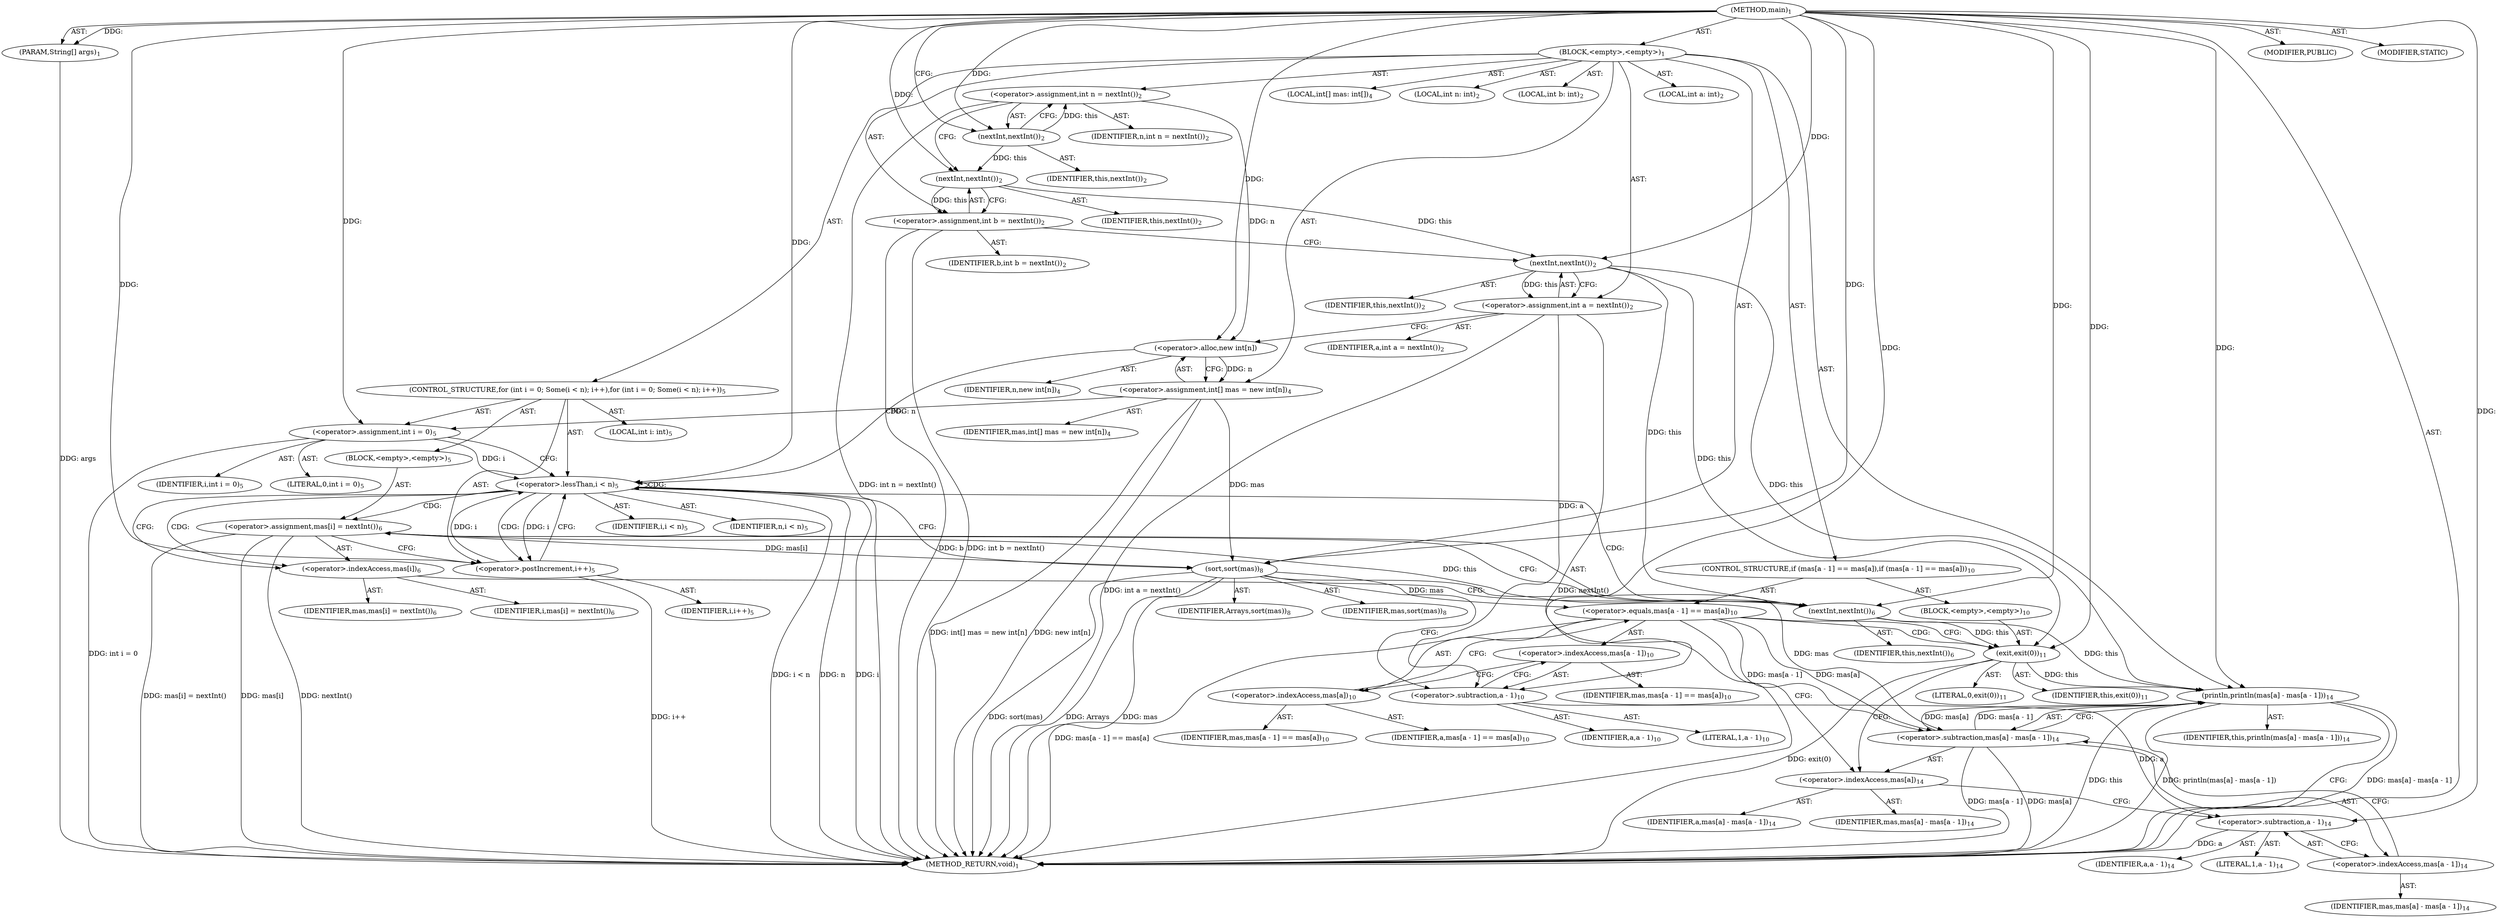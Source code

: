 digraph "main" {  
"17" [label = <(METHOD,main)<SUB>1</SUB>> ]
"18" [label = <(PARAM,String[] args)<SUB>1</SUB>> ]
"19" [label = <(BLOCK,&lt;empty&gt;,&lt;empty&gt;)<SUB>1</SUB>> ]
"20" [label = <(LOCAL,int n: int)<SUB>2</SUB>> ]
"21" [label = <(LOCAL,int b: int)<SUB>2</SUB>> ]
"22" [label = <(LOCAL,int a: int)<SUB>2</SUB>> ]
"23" [label = <(&lt;operator&gt;.assignment,int n = nextInt())<SUB>2</SUB>> ]
"24" [label = <(IDENTIFIER,n,int n = nextInt())<SUB>2</SUB>> ]
"25" [label = <(nextInt,nextInt())<SUB>2</SUB>> ]
"26" [label = <(IDENTIFIER,this,nextInt())<SUB>2</SUB>> ]
"27" [label = <(&lt;operator&gt;.assignment,int b = nextInt())<SUB>2</SUB>> ]
"28" [label = <(IDENTIFIER,b,int b = nextInt())<SUB>2</SUB>> ]
"29" [label = <(nextInt,nextInt())<SUB>2</SUB>> ]
"30" [label = <(IDENTIFIER,this,nextInt())<SUB>2</SUB>> ]
"31" [label = <(&lt;operator&gt;.assignment,int a = nextInt())<SUB>2</SUB>> ]
"32" [label = <(IDENTIFIER,a,int a = nextInt())<SUB>2</SUB>> ]
"33" [label = <(nextInt,nextInt())<SUB>2</SUB>> ]
"34" [label = <(IDENTIFIER,this,nextInt())<SUB>2</SUB>> ]
"35" [label = <(LOCAL,int[] mas: int[])<SUB>4</SUB>> ]
"36" [label = <(&lt;operator&gt;.assignment,int[] mas = new int[n])<SUB>4</SUB>> ]
"37" [label = <(IDENTIFIER,mas,int[] mas = new int[n])<SUB>4</SUB>> ]
"38" [label = <(&lt;operator&gt;.alloc,new int[n])> ]
"39" [label = <(IDENTIFIER,n,new int[n])<SUB>4</SUB>> ]
"40" [label = <(CONTROL_STRUCTURE,for (int i = 0; Some(i &lt; n); i++),for (int i = 0; Some(i &lt; n); i++))<SUB>5</SUB>> ]
"41" [label = <(LOCAL,int i: int)<SUB>5</SUB>> ]
"42" [label = <(&lt;operator&gt;.assignment,int i = 0)<SUB>5</SUB>> ]
"43" [label = <(IDENTIFIER,i,int i = 0)<SUB>5</SUB>> ]
"44" [label = <(LITERAL,0,int i = 0)<SUB>5</SUB>> ]
"45" [label = <(&lt;operator&gt;.lessThan,i &lt; n)<SUB>5</SUB>> ]
"46" [label = <(IDENTIFIER,i,i &lt; n)<SUB>5</SUB>> ]
"47" [label = <(IDENTIFIER,n,i &lt; n)<SUB>5</SUB>> ]
"48" [label = <(&lt;operator&gt;.postIncrement,i++)<SUB>5</SUB>> ]
"49" [label = <(IDENTIFIER,i,i++)<SUB>5</SUB>> ]
"50" [label = <(BLOCK,&lt;empty&gt;,&lt;empty&gt;)<SUB>5</SUB>> ]
"51" [label = <(&lt;operator&gt;.assignment,mas[i] = nextInt())<SUB>6</SUB>> ]
"52" [label = <(&lt;operator&gt;.indexAccess,mas[i])<SUB>6</SUB>> ]
"53" [label = <(IDENTIFIER,mas,mas[i] = nextInt())<SUB>6</SUB>> ]
"54" [label = <(IDENTIFIER,i,mas[i] = nextInt())<SUB>6</SUB>> ]
"55" [label = <(nextInt,nextInt())<SUB>6</SUB>> ]
"56" [label = <(IDENTIFIER,this,nextInt())<SUB>6</SUB>> ]
"57" [label = <(sort,sort(mas))<SUB>8</SUB>> ]
"58" [label = <(IDENTIFIER,Arrays,sort(mas))<SUB>8</SUB>> ]
"59" [label = <(IDENTIFIER,mas,sort(mas))<SUB>8</SUB>> ]
"60" [label = <(CONTROL_STRUCTURE,if (mas[a - 1] == mas[a]),if (mas[a - 1] == mas[a]))<SUB>10</SUB>> ]
"61" [label = <(&lt;operator&gt;.equals,mas[a - 1] == mas[a])<SUB>10</SUB>> ]
"62" [label = <(&lt;operator&gt;.indexAccess,mas[a - 1])<SUB>10</SUB>> ]
"63" [label = <(IDENTIFIER,mas,mas[a - 1] == mas[a])<SUB>10</SUB>> ]
"64" [label = <(&lt;operator&gt;.subtraction,a - 1)<SUB>10</SUB>> ]
"65" [label = <(IDENTIFIER,a,a - 1)<SUB>10</SUB>> ]
"66" [label = <(LITERAL,1,a - 1)<SUB>10</SUB>> ]
"67" [label = <(&lt;operator&gt;.indexAccess,mas[a])<SUB>10</SUB>> ]
"68" [label = <(IDENTIFIER,mas,mas[a - 1] == mas[a])<SUB>10</SUB>> ]
"69" [label = <(IDENTIFIER,a,mas[a - 1] == mas[a])<SUB>10</SUB>> ]
"70" [label = <(BLOCK,&lt;empty&gt;,&lt;empty&gt;)<SUB>10</SUB>> ]
"71" [label = <(exit,exit(0))<SUB>11</SUB>> ]
"72" [label = <(IDENTIFIER,this,exit(0))<SUB>11</SUB>> ]
"73" [label = <(LITERAL,0,exit(0))<SUB>11</SUB>> ]
"74" [label = <(println,println(mas[a] - mas[a - 1]))<SUB>14</SUB>> ]
"75" [label = <(IDENTIFIER,this,println(mas[a] - mas[a - 1]))<SUB>14</SUB>> ]
"76" [label = <(&lt;operator&gt;.subtraction,mas[a] - mas[a - 1])<SUB>14</SUB>> ]
"77" [label = <(&lt;operator&gt;.indexAccess,mas[a])<SUB>14</SUB>> ]
"78" [label = <(IDENTIFIER,mas,mas[a] - mas[a - 1])<SUB>14</SUB>> ]
"79" [label = <(IDENTIFIER,a,mas[a] - mas[a - 1])<SUB>14</SUB>> ]
"80" [label = <(&lt;operator&gt;.indexAccess,mas[a - 1])<SUB>14</SUB>> ]
"81" [label = <(IDENTIFIER,mas,mas[a] - mas[a - 1])<SUB>14</SUB>> ]
"82" [label = <(&lt;operator&gt;.subtraction,a - 1)<SUB>14</SUB>> ]
"83" [label = <(IDENTIFIER,a,a - 1)<SUB>14</SUB>> ]
"84" [label = <(LITERAL,1,a - 1)<SUB>14</SUB>> ]
"85" [label = <(MODIFIER,PUBLIC)> ]
"86" [label = <(MODIFIER,STATIC)> ]
"87" [label = <(METHOD_RETURN,void)<SUB>1</SUB>> ]
  "17" -> "18"  [ label = "AST: "] 
  "17" -> "19"  [ label = "AST: "] 
  "17" -> "85"  [ label = "AST: "] 
  "17" -> "86"  [ label = "AST: "] 
  "17" -> "87"  [ label = "AST: "] 
  "19" -> "20"  [ label = "AST: "] 
  "19" -> "21"  [ label = "AST: "] 
  "19" -> "22"  [ label = "AST: "] 
  "19" -> "23"  [ label = "AST: "] 
  "19" -> "27"  [ label = "AST: "] 
  "19" -> "31"  [ label = "AST: "] 
  "19" -> "35"  [ label = "AST: "] 
  "19" -> "36"  [ label = "AST: "] 
  "19" -> "40"  [ label = "AST: "] 
  "19" -> "57"  [ label = "AST: "] 
  "19" -> "60"  [ label = "AST: "] 
  "19" -> "74"  [ label = "AST: "] 
  "23" -> "24"  [ label = "AST: "] 
  "23" -> "25"  [ label = "AST: "] 
  "25" -> "26"  [ label = "AST: "] 
  "27" -> "28"  [ label = "AST: "] 
  "27" -> "29"  [ label = "AST: "] 
  "29" -> "30"  [ label = "AST: "] 
  "31" -> "32"  [ label = "AST: "] 
  "31" -> "33"  [ label = "AST: "] 
  "33" -> "34"  [ label = "AST: "] 
  "36" -> "37"  [ label = "AST: "] 
  "36" -> "38"  [ label = "AST: "] 
  "38" -> "39"  [ label = "AST: "] 
  "40" -> "41"  [ label = "AST: "] 
  "40" -> "42"  [ label = "AST: "] 
  "40" -> "45"  [ label = "AST: "] 
  "40" -> "48"  [ label = "AST: "] 
  "40" -> "50"  [ label = "AST: "] 
  "42" -> "43"  [ label = "AST: "] 
  "42" -> "44"  [ label = "AST: "] 
  "45" -> "46"  [ label = "AST: "] 
  "45" -> "47"  [ label = "AST: "] 
  "48" -> "49"  [ label = "AST: "] 
  "50" -> "51"  [ label = "AST: "] 
  "51" -> "52"  [ label = "AST: "] 
  "51" -> "55"  [ label = "AST: "] 
  "52" -> "53"  [ label = "AST: "] 
  "52" -> "54"  [ label = "AST: "] 
  "55" -> "56"  [ label = "AST: "] 
  "57" -> "58"  [ label = "AST: "] 
  "57" -> "59"  [ label = "AST: "] 
  "60" -> "61"  [ label = "AST: "] 
  "60" -> "70"  [ label = "AST: "] 
  "61" -> "62"  [ label = "AST: "] 
  "61" -> "67"  [ label = "AST: "] 
  "62" -> "63"  [ label = "AST: "] 
  "62" -> "64"  [ label = "AST: "] 
  "64" -> "65"  [ label = "AST: "] 
  "64" -> "66"  [ label = "AST: "] 
  "67" -> "68"  [ label = "AST: "] 
  "67" -> "69"  [ label = "AST: "] 
  "70" -> "71"  [ label = "AST: "] 
  "71" -> "72"  [ label = "AST: "] 
  "71" -> "73"  [ label = "AST: "] 
  "74" -> "75"  [ label = "AST: "] 
  "74" -> "76"  [ label = "AST: "] 
  "76" -> "77"  [ label = "AST: "] 
  "76" -> "80"  [ label = "AST: "] 
  "77" -> "78"  [ label = "AST: "] 
  "77" -> "79"  [ label = "AST: "] 
  "80" -> "81"  [ label = "AST: "] 
  "80" -> "82"  [ label = "AST: "] 
  "82" -> "83"  [ label = "AST: "] 
  "82" -> "84"  [ label = "AST: "] 
  "23" -> "29"  [ label = "CFG: "] 
  "27" -> "33"  [ label = "CFG: "] 
  "31" -> "38"  [ label = "CFG: "] 
  "36" -> "42"  [ label = "CFG: "] 
  "57" -> "64"  [ label = "CFG: "] 
  "74" -> "87"  [ label = "CFG: "] 
  "25" -> "23"  [ label = "CFG: "] 
  "29" -> "27"  [ label = "CFG: "] 
  "33" -> "31"  [ label = "CFG: "] 
  "38" -> "36"  [ label = "CFG: "] 
  "42" -> "45"  [ label = "CFG: "] 
  "45" -> "52"  [ label = "CFG: "] 
  "45" -> "57"  [ label = "CFG: "] 
  "48" -> "45"  [ label = "CFG: "] 
  "61" -> "71"  [ label = "CFG: "] 
  "61" -> "77"  [ label = "CFG: "] 
  "76" -> "74"  [ label = "CFG: "] 
  "51" -> "48"  [ label = "CFG: "] 
  "62" -> "67"  [ label = "CFG: "] 
  "67" -> "61"  [ label = "CFG: "] 
  "71" -> "77"  [ label = "CFG: "] 
  "77" -> "82"  [ label = "CFG: "] 
  "80" -> "76"  [ label = "CFG: "] 
  "52" -> "55"  [ label = "CFG: "] 
  "55" -> "51"  [ label = "CFG: "] 
  "64" -> "62"  [ label = "CFG: "] 
  "82" -> "80"  [ label = "CFG: "] 
  "17" -> "25"  [ label = "CFG: "] 
  "18" -> "87"  [ label = "DDG: args"] 
  "23" -> "87"  [ label = "DDG: int n = nextInt()"] 
  "27" -> "87"  [ label = "DDG: b"] 
  "27" -> "87"  [ label = "DDG: int b = nextInt()"] 
  "31" -> "87"  [ label = "DDG: nextInt()"] 
  "31" -> "87"  [ label = "DDG: int a = nextInt()"] 
  "36" -> "87"  [ label = "DDG: new int[n]"] 
  "36" -> "87"  [ label = "DDG: int[] mas = new int[n]"] 
  "42" -> "87"  [ label = "DDG: int i = 0"] 
  "45" -> "87"  [ label = "DDG: i"] 
  "45" -> "87"  [ label = "DDG: n"] 
  "45" -> "87"  [ label = "DDG: i &lt; n"] 
  "57" -> "87"  [ label = "DDG: mas"] 
  "57" -> "87"  [ label = "DDG: sort(mas)"] 
  "61" -> "87"  [ label = "DDG: mas[a - 1] == mas[a]"] 
  "71" -> "87"  [ label = "DDG: exit(0)"] 
  "74" -> "87"  [ label = "DDG: this"] 
  "76" -> "87"  [ label = "DDG: mas[a]"] 
  "82" -> "87"  [ label = "DDG: a"] 
  "76" -> "87"  [ label = "DDG: mas[a - 1]"] 
  "74" -> "87"  [ label = "DDG: mas[a] - mas[a - 1]"] 
  "74" -> "87"  [ label = "DDG: println(mas[a] - mas[a - 1])"] 
  "51" -> "87"  [ label = "DDG: mas[i]"] 
  "51" -> "87"  [ label = "DDG: nextInt()"] 
  "51" -> "87"  [ label = "DDG: mas[i] = nextInt()"] 
  "48" -> "87"  [ label = "DDG: i++"] 
  "57" -> "87"  [ label = "DDG: Arrays"] 
  "17" -> "18"  [ label = "DDG: "] 
  "25" -> "23"  [ label = "DDG: this"] 
  "29" -> "27"  [ label = "DDG: this"] 
  "33" -> "31"  [ label = "DDG: this"] 
  "38" -> "36"  [ label = "DDG: n"] 
  "17" -> "42"  [ label = "DDG: "] 
  "17" -> "57"  [ label = "DDG: "] 
  "36" -> "57"  [ label = "DDG: mas"] 
  "51" -> "57"  [ label = "DDG: mas[i]"] 
  "33" -> "74"  [ label = "DDG: this"] 
  "71" -> "74"  [ label = "DDG: this"] 
  "55" -> "74"  [ label = "DDG: this"] 
  "17" -> "74"  [ label = "DDG: "] 
  "76" -> "74"  [ label = "DDG: mas[a]"] 
  "76" -> "74"  [ label = "DDG: mas[a - 1]"] 
  "17" -> "25"  [ label = "DDG: "] 
  "25" -> "29"  [ label = "DDG: this"] 
  "17" -> "29"  [ label = "DDG: "] 
  "29" -> "33"  [ label = "DDG: this"] 
  "17" -> "33"  [ label = "DDG: "] 
  "23" -> "38"  [ label = "DDG: n"] 
  "17" -> "38"  [ label = "DDG: "] 
  "42" -> "45"  [ label = "DDG: i"] 
  "48" -> "45"  [ label = "DDG: i"] 
  "17" -> "45"  [ label = "DDG: "] 
  "38" -> "45"  [ label = "DDG: n"] 
  "45" -> "48"  [ label = "DDG: i"] 
  "17" -> "48"  [ label = "DDG: "] 
  "55" -> "51"  [ label = "DDG: this"] 
  "57" -> "61"  [ label = "DDG: mas"] 
  "57" -> "76"  [ label = "DDG: mas"] 
  "61" -> "76"  [ label = "DDG: mas[a]"] 
  "61" -> "76"  [ label = "DDG: mas[a - 1]"] 
  "33" -> "71"  [ label = "DDG: this"] 
  "55" -> "71"  [ label = "DDG: this"] 
  "17" -> "71"  [ label = "DDG: "] 
  "33" -> "55"  [ label = "DDG: this"] 
  "17" -> "55"  [ label = "DDG: "] 
  "31" -> "64"  [ label = "DDG: a"] 
  "17" -> "64"  [ label = "DDG: "] 
  "64" -> "82"  [ label = "DDG: a"] 
  "17" -> "82"  [ label = "DDG: "] 
  "45" -> "48"  [ label = "CDG: "] 
  "45" -> "51"  [ label = "CDG: "] 
  "45" -> "52"  [ label = "CDG: "] 
  "45" -> "55"  [ label = "CDG: "] 
  "45" -> "45"  [ label = "CDG: "] 
  "61" -> "71"  [ label = "CDG: "] 
}
